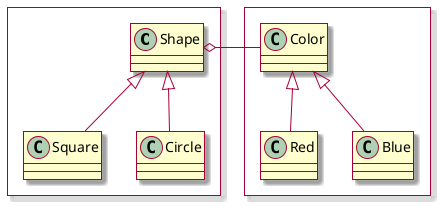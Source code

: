 @startuml
skin rose

rectangle {
    class Shape {
    }

    class Square {
    }

    class Circle {
    }
}

rectangle {
    class Color {
    }

    class Red {
    }

    class Blue {
    }
}

Shape <|-- Circle
Shape <|-- Square
Color <|-- Blue
Color <|-- Red

Shape o- Color
@enduml
